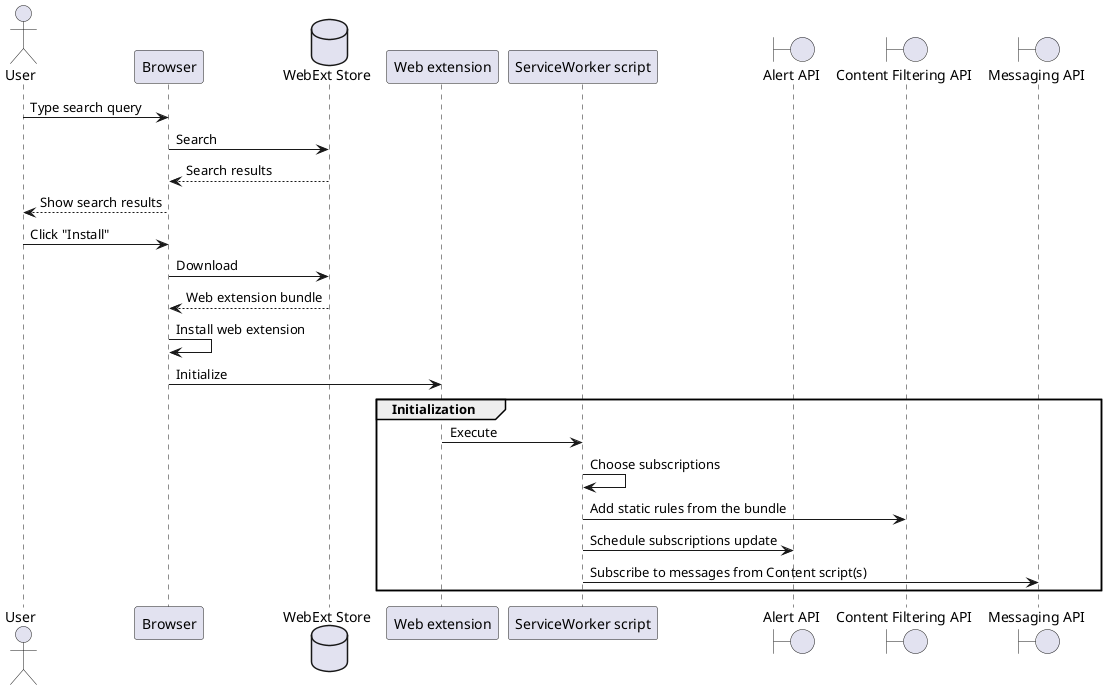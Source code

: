 @startuml

actor User as user
participant Browser as browser
database    "WebExt Store" as store
participant "Web extension" as webext
participant "ServiceWorker script" as swScript
boundary "Alert API" as schedulerApi
boundary "Content Filtering API" as cfApi
boundary "Messaging API" as messagingApi

user -> browser : Type search query 
browser -> store : Search 
return Search results
browser --> user : Show search results
user -> browser : Click "Install"
browser -> store : Download
return Web extension bundle
browser -> browser : Install web extension
browser -> webext : Initialize
group Initialization
    webext -> swScript : Execute
    swScript -> swScript : Choose subscriptions
    swScript -> cfApi : Add static rules from the bundle
    swScript -> schedulerApi : Schedule subscriptions update
    swScript -> messagingApi : Subscribe to messages from Content script(s)
end

@enduml